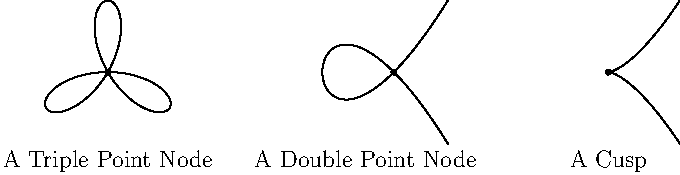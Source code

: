 size(12cm,6cm);
import contour;
import graph;

real f(real x, real y) {return y^2-(x-3)*(x-4)^2;}
draw(contour(f,(3,-1),(5,1),new real[] {0}));
real g(real x, real y) {return y^2-(x-7)^3;}
draw(contour(g,(7,-1),(9,1),new real[] {0}));
real h(real x, real y) {return (x^2+y^2)^2+ 3x^2*y-y^3;}
draw(contour(h,(-1,-1),(1,1),new real[] {0}));

dot((0,0));
dot((4,0));
dot((7,0));

label("A Triple Point Node",(0,-1),S);
label("A Double Point Node",(3.6,-1),S);
label("A Cusp",(7,-1),S);

